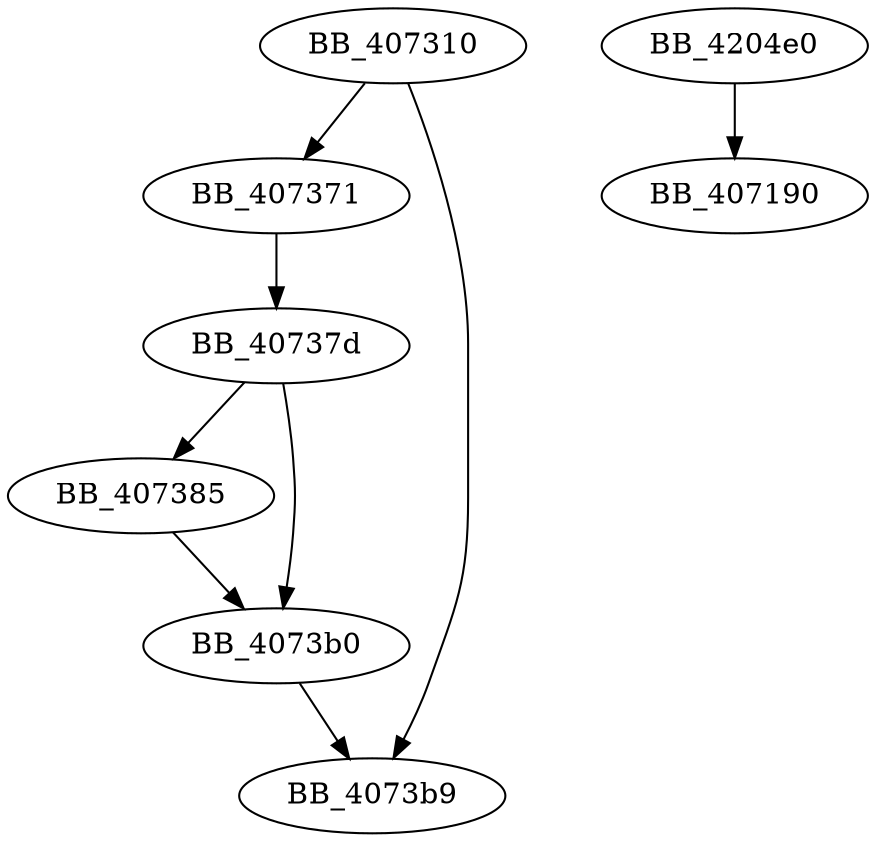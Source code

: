 DiGraph sub_407310{
BB_407310->BB_407371
BB_407310->BB_4073b9
BB_407371->BB_40737d
BB_40737d->BB_407385
BB_40737d->BB_4073b0
BB_407385->BB_4073b0
BB_4073b0->BB_4073b9
BB_4204e0->BB_407190
}
